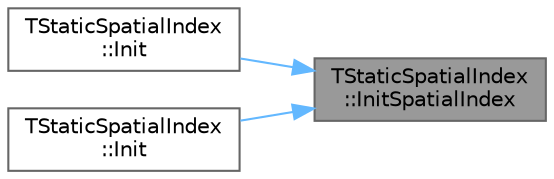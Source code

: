 digraph "TStaticSpatialIndex::InitSpatialIndex"
{
 // INTERACTIVE_SVG=YES
 // LATEX_PDF_SIZE
  bgcolor="transparent";
  edge [fontname=Helvetica,fontsize=10,labelfontname=Helvetica,labelfontsize=10];
  node [fontname=Helvetica,fontsize=10,shape=box,height=0.2,width=0.4];
  rankdir="RL";
  Node1 [id="Node000001",label="TStaticSpatialIndex\l::InitSpatialIndex",height=0.2,width=0.4,color="gray40", fillcolor="grey60", style="filled", fontcolor="black",tooltip=" "];
  Node1 -> Node2 [id="edge1_Node000001_Node000002",dir="back",color="steelblue1",style="solid",tooltip=" "];
  Node2 [id="Node000002",label="TStaticSpatialIndex\l::Init",height=0.2,width=0.4,color="grey40", fillcolor="white", style="filled",URL="$dc/dcc/classTStaticSpatialIndex.html#a08f80a85fe6bc22bbb3db4ade988b65f",tooltip=" "];
  Node1 -> Node3 [id="edge2_Node000001_Node000003",dir="back",color="steelblue1",style="solid",tooltip=" "];
  Node3 [id="Node000003",label="TStaticSpatialIndex\l::Init",height=0.2,width=0.4,color="grey40", fillcolor="white", style="filled",URL="$dc/dcc/classTStaticSpatialIndex.html#a82ab41736c3cd814a294335645bece78",tooltip=" "];
}
